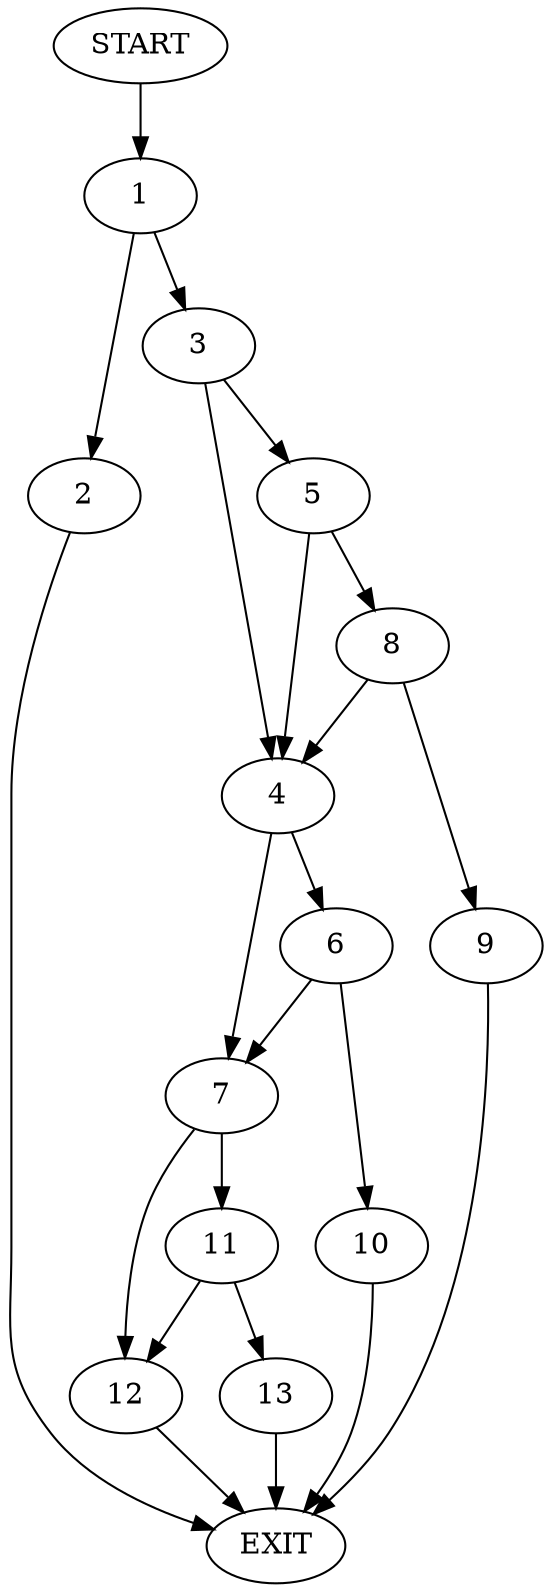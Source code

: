 digraph {
0 [label="START"]
14 [label="EXIT"]
0 -> 1
1 -> 2
1 -> 3
2 -> 14
3 -> 4
3 -> 5
4 -> 6
4 -> 7
5 -> 4
5 -> 8
8 -> 4
8 -> 9
9 -> 14
6 -> 10
6 -> 7
7 -> 11
7 -> 12
10 -> 14
11 -> 13
11 -> 12
12 -> 14
13 -> 14
}
